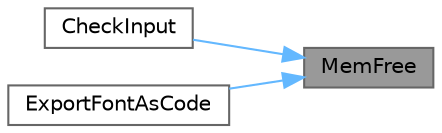 digraph "MemFree"
{
 // LATEX_PDF_SIZE
  bgcolor="transparent";
  edge [fontname=Helvetica,fontsize=10,labelfontname=Helvetica,labelfontsize=10];
  node [fontname=Helvetica,fontsize=10,shape=box,height=0.2,width=0.4];
  rankdir="RL";
  Node1 [id="Node000001",label="MemFree",height=0.2,width=0.4,color="gray40", fillcolor="grey60", style="filled", fontcolor="black",tooltip=" "];
  Node1 -> Node2 [id="edge3_Node000001_Node000002",dir="back",color="steelblue1",style="solid",tooltip=" "];
  Node2 [id="Node000002",label="CheckInput",height=0.2,width=0.4,color="grey40", fillcolor="white", style="filled",URL="$_classes_2_player_2_player_8cpp.html#a5eb54a9945ea59e33400b413b6b6a8e8",tooltip=" "];
  Node1 -> Node3 [id="edge4_Node000001_Node000003",dir="back",color="steelblue1",style="solid",tooltip=" "];
  Node3 [id="Node000003",label="ExportFontAsCode",height=0.2,width=0.4,color="grey40", fillcolor="white", style="filled",URL="$_old_2_classes_2lib_2rtext_8c.html#af6f490f2fbc5d5d489effd46d7b74961",tooltip=" "];
}
